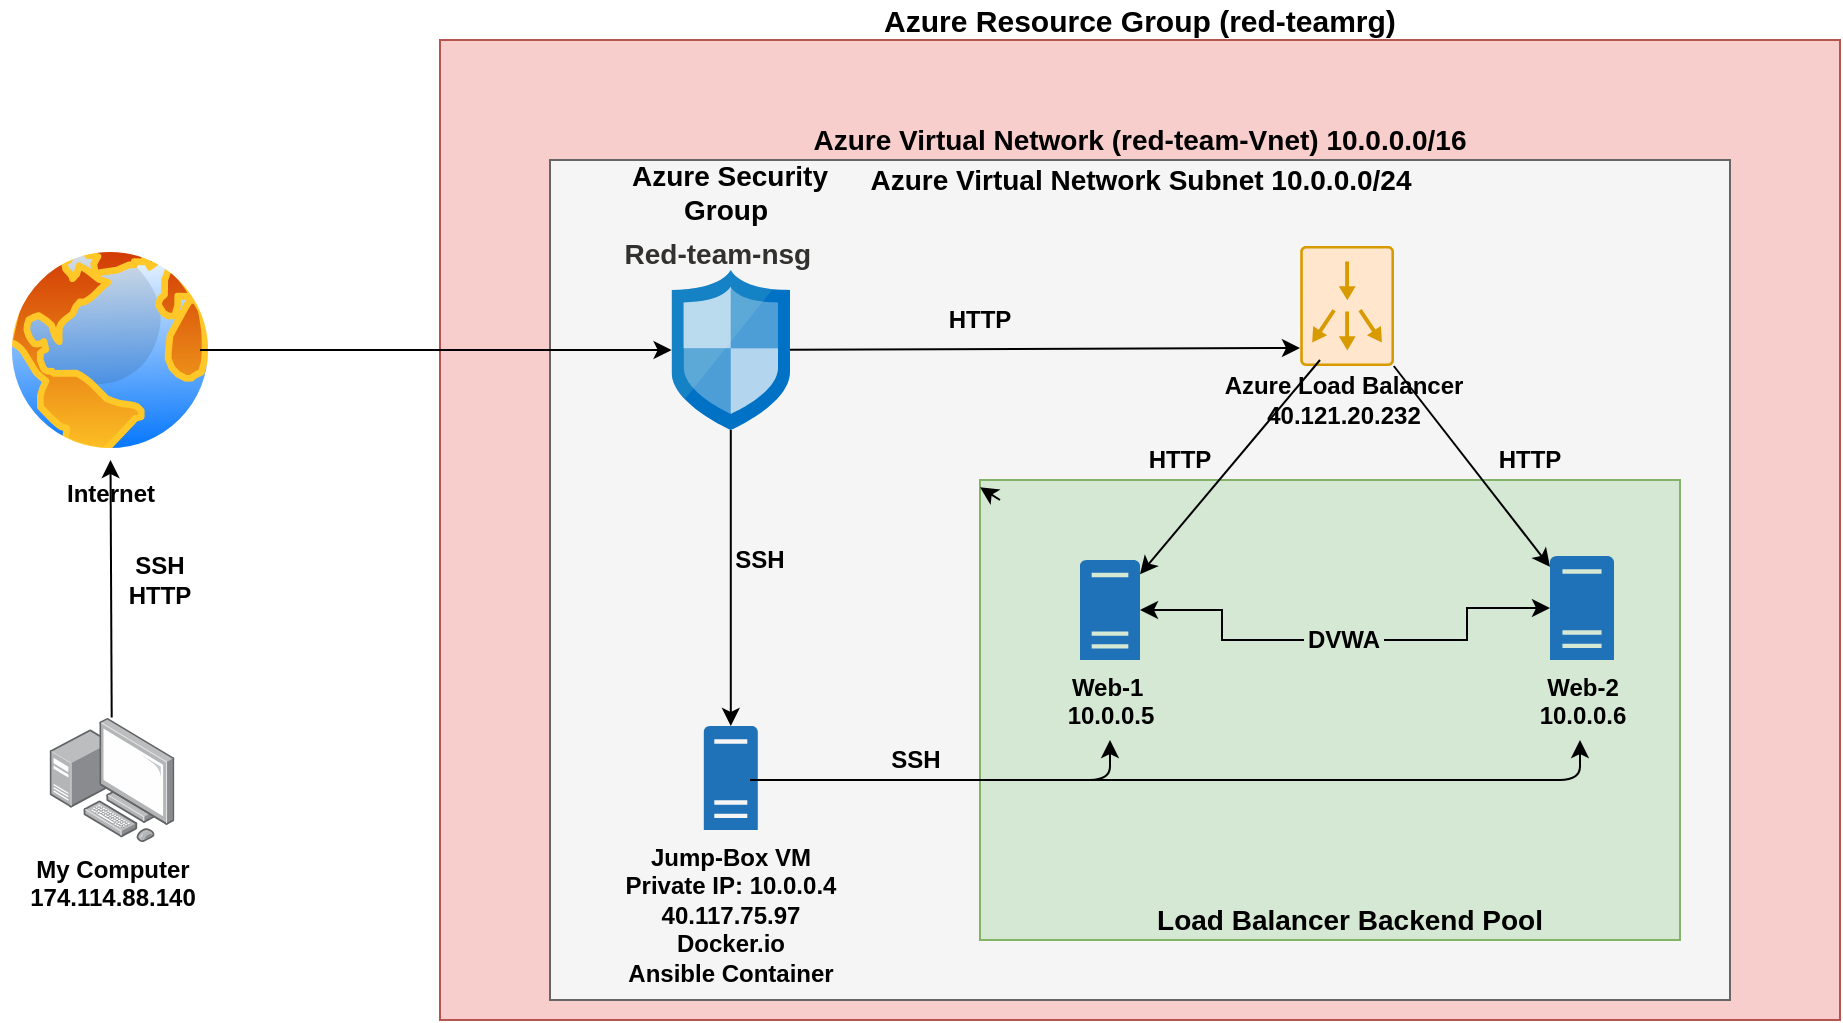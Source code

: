 <mxfile version="15.2.9" type="google"><diagram id="LjRnR12yVAyNSGhvjvhe" name="Page-1"><mxGraphModel dx="1038" dy="547" grid="1" gridSize="10" guides="1" tooltips="1" connect="1" arrows="1" fold="1" page="1" pageScale="1" pageWidth="850" pageHeight="1100" math="0" shadow="0"><root><mxCell id="0"/><mxCell id="1" parent="0"/><mxCell id="KXvWFOVTL0QMcG7DBJS6-1" value="&lt;b&gt;Internet&lt;/b&gt;" style="aspect=fixed;perimeter=ellipsePerimeter;html=1;align=center;shadow=0;dashed=0;spacingTop=3;image;image=img/lib/active_directory/internet_globe.svg;" parent="1" vertex="1"><mxGeometry x="10" y="170" width="110" height="110" as="geometry"/></mxCell><mxCell id="KXvWFOVTL0QMcG7DBJS6-4" value="" style="rounded=0;whiteSpace=wrap;html=1;fillColor=#f8cecc;strokeColor=#b85450;" parent="1" vertex="1"><mxGeometry x="230" y="70" width="700" height="490" as="geometry"/></mxCell><mxCell id="KXvWFOVTL0QMcG7DBJS6-11" value="&lt;font style=&quot;font-size: 15px&quot;&gt;&lt;b&gt;Azure Resource Group (red-teamrg)&lt;/b&gt;&lt;/font&gt;" style="text;html=1;strokeColor=none;fillColor=none;align=center;verticalAlign=middle;whiteSpace=wrap;rounded=0;" parent="1" vertex="1"><mxGeometry x="405" y="50" width="350" height="20" as="geometry"/></mxCell><mxCell id="KXvWFOVTL0QMcG7DBJS6-15" value="" style="rounded=0;html=1;whiteSpace=wrap;verticalAlign=bottom;horizontal=0;fillColor=#f5f5f5;strokeColor=#666666;fontColor=#333333;" parent="1" vertex="1"><mxGeometry x="285" y="130" width="590" height="420" as="geometry"/></mxCell><mxCell id="KXvWFOVTL0QMcG7DBJS6-17" value="&lt;span style=&quot;font-size: 14px&quot;&gt;&lt;b&gt;Azure Virtual Network (red-team-Vnet) 10.0.0.0/16&lt;/b&gt;&lt;/span&gt;" style="text;html=1;strokeColor=none;fillColor=none;align=center;verticalAlign=middle;whiteSpace=wrap;rounded=0;" parent="1" vertex="1"><mxGeometry x="360" y="110" width="440" height="20" as="geometry"/></mxCell><mxCell id="KXvWFOVTL0QMcG7DBJS6-18" value="&lt;b style=&quot;font-size: 14px&quot;&gt;Azure Virtual Network Subnet 10.0.0.0/24&lt;/b&gt;" style="text;html=1;strokeColor=none;fillColor=none;align=center;verticalAlign=middle;whiteSpace=wrap;rounded=0;" parent="1" vertex="1"><mxGeometry x="382.5" y="130" width="395" height="20" as="geometry"/></mxCell><mxCell id="KXvWFOVTL0QMcG7DBJS6-21" value="" style="sketch=0;aspect=fixed;html=1;points=[];align=center;image;fontSize=12;image=img/lib/mscae/Network_Security_Groups_Classic.svg;" parent="1" vertex="1"><mxGeometry x="345.8" y="185" width="59.2" height="80" as="geometry"/></mxCell><mxCell id="KXvWFOVTL0QMcG7DBJS6-24" value="&lt;font style=&quot;font-size: 14px&quot;&gt;&lt;b&gt;Azure Security Group&amp;nbsp;&lt;br&gt;&lt;/b&gt;&lt;/font&gt;&lt;h2 class=&quot;fxs-blade-title-titleText msportalfx-tooltip-overflow&quot; id=&quot;05550bdf-ea0c-4b39-89de-16d70bf6c182&quot; style=&quot;margin: 0px 16px 0px 0px ; overflow: hidden ; text-overflow: ellipsis ; line-height: 28px ; color: rgb(50 , 49 , 48) ; outline: none ; font-size: 14px&quot;&gt;&amp;nbsp;Red-team-nsg&lt;/h2&gt;" style="text;html=1;strokeColor=none;fillColor=none;align=center;verticalAlign=middle;whiteSpace=wrap;rounded=0;" parent="1" vertex="1"><mxGeometry x="303.3" y="150" width="144.2" height="20" as="geometry"/></mxCell><mxCell id="KXvWFOVTL0QMcG7DBJS6-25" value="&lt;b&gt;Jump-Box VM&lt;br&gt;Private IP: 10.0.0.4&lt;br&gt;40.117.75.97&lt;br&gt;Docker.io&lt;br&gt;Ansible Container&lt;br&gt;&lt;/b&gt;" style="sketch=0;pointerEvents=1;shadow=0;dashed=0;html=1;strokeColor=none;labelPosition=center;verticalLabelPosition=bottom;verticalAlign=top;outlineConnect=0;align=center;shape=mxgraph.office.servers.physical_host;fillColor=#2072B8;" parent="1" vertex="1"><mxGeometry x="361.9" y="413" width="27" height="52" as="geometry"/></mxCell><mxCell id="KXvWFOVTL0QMcG7DBJS6-26" value="" style="endArrow=classic;html=1;shadow=0;strokeColor=default;" parent="1" target="KXvWFOVTL0QMcG7DBJS6-21" edge="1"><mxGeometry relative="1" as="geometry"><mxPoint x="110" y="225" as="sourcePoint"/><mxPoint x="200" y="224.5" as="targetPoint"/></mxGeometry></mxCell><mxCell id="KXvWFOVTL0QMcG7DBJS6-28" value="" style="endArrow=classic;html=1;shadow=0;strokeColor=default;" parent="1" source="KXvWFOVTL0QMcG7DBJS6-21" target="KXvWFOVTL0QMcG7DBJS6-25" edge="1"><mxGeometry relative="1" as="geometry"><mxPoint x="361.9" y="290" as="sourcePoint"/><mxPoint x="521.9" y="290" as="targetPoint"/></mxGeometry></mxCell><mxCell id="KXvWFOVTL0QMcG7DBJS6-34" value="" style="rounded=0;whiteSpace=wrap;html=1;fillColor=#d5e8d4;strokeColor=#82b366;" parent="1" vertex="1"><mxGeometry x="500" y="290" width="350" height="230" as="geometry"/></mxCell><mxCell id="KXvWFOVTL0QMcG7DBJS6-35" value="&lt;b&gt;&lt;font style=&quot;font-size: 14px&quot;&gt;Load Balancer Backend Pool&lt;/font&gt;&lt;/b&gt;" style="text;html=1;strokeColor=none;fillColor=none;align=center;verticalAlign=middle;whiteSpace=wrap;rounded=0;" parent="1" vertex="1"><mxGeometry x="550" y="500" width="270" height="20" as="geometry"/></mxCell><mxCell id="KXvWFOVTL0QMcG7DBJS6-37" value="&lt;b style=&quot;font-size: 12px;&quot;&gt;Web-1&amp;nbsp;&lt;br style=&quot;font-size: 12px;&quot;&gt;10.0.0.5&lt;/b&gt;" style="sketch=0;pointerEvents=1;shadow=0;dashed=0;html=1;strokeColor=none;labelPosition=center;verticalLabelPosition=bottom;verticalAlign=top;outlineConnect=0;align=center;shape=mxgraph.office.servers.physical_host;fillColor=#2072B8;fontSize=12;" parent="1" vertex="1"><mxGeometry x="550" y="330" width="30" height="50" as="geometry"/></mxCell><mxCell id="KXvWFOVTL0QMcG7DBJS6-40" value="&lt;b&gt;Web-2&lt;br&gt;10.0.0.6&lt;/b&gt;" style="sketch=0;pointerEvents=1;shadow=0;dashed=0;html=1;strokeColor=none;labelPosition=center;verticalLabelPosition=bottom;verticalAlign=top;outlineConnect=0;align=center;shape=mxgraph.office.servers.physical_host;fillColor=#2072B8;fontSize=12;" parent="1" vertex="1"><mxGeometry x="785" y="328" width="32" height="52" as="geometry"/></mxCell><mxCell id="KXvWFOVTL0QMcG7DBJS6-44" value="" style="sketch=0;points=[[0.015,0.015,0],[0.985,0.015,0],[0.985,0.985,0],[0.015,0.985,0],[0.25,0,0],[0.5,0,0],[0.75,0,0],[1,0.25,0],[1,0.5,0],[1,0.75,0],[0.75,1,0],[0.5,1,0],[0.25,1,0],[0,0.75,0],[0,0.5,0],[0,0.25,0]];verticalLabelPosition=bottom;html=1;verticalAlign=top;aspect=fixed;align=center;pointerEvents=1;shape=mxgraph.cisco19.rect;prIcon=content_router;fillColor=#ffe6cc;strokeColor=#d79b00;fontSize=12;rotation=90;" parent="1" vertex="1"><mxGeometry x="653.56" y="179.56" width="60" height="46.88" as="geometry"/></mxCell><mxCell id="qxSMz_wl9owT1Wx5wgMg-1" value="&lt;b&gt;Azure Load Balancer&lt;br&gt;40.121.20.232&lt;/b&gt;" style="text;html=1;strokeColor=none;fillColor=none;align=center;verticalAlign=middle;whiteSpace=wrap;rounded=0;" vertex="1" parent="1"><mxGeometry x="618" y="240" width="128" height="20" as="geometry"/></mxCell><mxCell id="qxSMz_wl9owT1Wx5wgMg-11" value="" style="endArrow=classic;html=1;" edge="1" parent="1" source="KXvWFOVTL0QMcG7DBJS6-21"><mxGeometry relative="1" as="geometry"><mxPoint x="420" y="224.5" as="sourcePoint"/><mxPoint x="660" y="224" as="targetPoint"/></mxGeometry></mxCell><mxCell id="qxSMz_wl9owT1Wx5wgMg-13" value="" style="endArrow=classic;html=1;" edge="1" parent="1" target="KXvWFOVTL0QMcG7DBJS6-34"><mxGeometry width="50" height="50" relative="1" as="geometry"><mxPoint x="510" y="300" as="sourcePoint"/><mxPoint x="560" y="250" as="targetPoint"/></mxGeometry></mxCell><mxCell id="qxSMz_wl9owT1Wx5wgMg-14" value="" style="endArrow=classic;html=1;" edge="1" parent="1" target="KXvWFOVTL0QMcG7DBJS6-37"><mxGeometry width="50" height="50" relative="1" as="geometry"><mxPoint x="670" y="230" as="sourcePoint"/><mxPoint x="560" y="250" as="targetPoint"/></mxGeometry></mxCell><mxCell id="qxSMz_wl9owT1Wx5wgMg-16" value="" style="endArrow=classic;html=1;" edge="1" parent="1" source="KXvWFOVTL0QMcG7DBJS6-44" target="KXvWFOVTL0QMcG7DBJS6-40"><mxGeometry width="50" height="50" relative="1" as="geometry"><mxPoint x="510" y="300" as="sourcePoint"/><mxPoint x="560" y="250" as="targetPoint"/></mxGeometry></mxCell><mxCell id="qxSMz_wl9owT1Wx5wgMg-21" value="" style="edgeStyle=segmentEdgeStyle;endArrow=classic;html=1;" edge="1" parent="1"><mxGeometry width="50" height="50" relative="1" as="geometry"><mxPoint x="385" y="440" as="sourcePoint"/><mxPoint x="565" y="420" as="targetPoint"/></mxGeometry></mxCell><mxCell id="qxSMz_wl9owT1Wx5wgMg-23" value="" style="edgeStyle=segmentEdgeStyle;endArrow=classic;html=1;" edge="1" parent="1"><mxGeometry width="50" height="50" relative="1" as="geometry"><mxPoint x="540" y="440" as="sourcePoint"/><mxPoint x="800" y="420" as="targetPoint"/><Array as="points"><mxPoint x="800" y="440"/></Array></mxGeometry></mxCell><mxCell id="qxSMz_wl9owT1Wx5wgMg-25" value="&lt;b&gt;My Computer&lt;br&gt;174.114.88.140&lt;br&gt;&lt;/b&gt;" style="points=[];aspect=fixed;html=1;align=center;shadow=0;dashed=0;image;image=img/lib/allied_telesis/computer_and_terminals/Personal_Computer_with_Server.svg;" vertex="1" parent="1"><mxGeometry x="34.8" y="408.8" width="62.4" height="62.4" as="geometry"/></mxCell><mxCell id="qxSMz_wl9owT1Wx5wgMg-26" value="" style="endArrow=classic;html=1;" edge="1" parent="1" source="qxSMz_wl9owT1Wx5wgMg-25" target="KXvWFOVTL0QMcG7DBJS6-1"><mxGeometry width="50" height="50" relative="1" as="geometry"><mxPoint x="40" y="390" as="sourcePoint"/><mxPoint x="90" y="340" as="targetPoint"/></mxGeometry></mxCell><mxCell id="qxSMz_wl9owT1Wx5wgMg-27" value="&lt;b&gt;SSH&lt;br&gt;HTTP&lt;/b&gt;" style="text;html=1;strokeColor=none;fillColor=none;align=center;verticalAlign=middle;whiteSpace=wrap;rounded=0;" vertex="1" parent="1"><mxGeometry x="70" y="310" width="40" height="60" as="geometry"/></mxCell><mxCell id="qxSMz_wl9owT1Wx5wgMg-28" value="&lt;b&gt;HTTP&lt;/b&gt;" style="text;html=1;strokeColor=none;fillColor=none;align=center;verticalAlign=middle;whiteSpace=wrap;rounded=0;" vertex="1" parent="1"><mxGeometry x="480" y="200" width="40" height="20" as="geometry"/></mxCell><mxCell id="qxSMz_wl9owT1Wx5wgMg-29" value="&lt;b&gt;SSH&lt;/b&gt;" style="text;html=1;strokeColor=none;fillColor=none;align=center;verticalAlign=middle;whiteSpace=wrap;rounded=0;" vertex="1" parent="1"><mxGeometry x="370" y="320" width="40" height="20" as="geometry"/></mxCell><mxCell id="qxSMz_wl9owT1Wx5wgMg-30" value="&lt;b&gt;SSH&lt;/b&gt;" style="text;html=1;strokeColor=none;fillColor=none;align=center;verticalAlign=middle;whiteSpace=wrap;rounded=0;" vertex="1" parent="1"><mxGeometry x="447.5" y="420" width="40" height="20" as="geometry"/></mxCell><mxCell id="qxSMz_wl9owT1Wx5wgMg-33" value="" style="edgeStyle=orthogonalEdgeStyle;rounded=0;orthogonalLoop=1;jettySize=auto;html=1;" edge="1" parent="1" source="qxSMz_wl9owT1Wx5wgMg-31" target="KXvWFOVTL0QMcG7DBJS6-40"><mxGeometry relative="1" as="geometry"/></mxCell><mxCell id="qxSMz_wl9owT1Wx5wgMg-34" value="" style="edgeStyle=orthogonalEdgeStyle;rounded=0;orthogonalLoop=1;jettySize=auto;html=1;" edge="1" parent="1" source="qxSMz_wl9owT1Wx5wgMg-31" target="KXvWFOVTL0QMcG7DBJS6-37"><mxGeometry relative="1" as="geometry"/></mxCell><mxCell id="qxSMz_wl9owT1Wx5wgMg-31" value="&lt;b&gt;DVWA&lt;/b&gt;" style="text;html=1;strokeColor=none;fillColor=none;align=center;verticalAlign=middle;whiteSpace=wrap;rounded=0;" vertex="1" parent="1"><mxGeometry x="662" y="360" width="40" height="20" as="geometry"/></mxCell><mxCell id="qxSMz_wl9owT1Wx5wgMg-35" value="&lt;b&gt;HTTP&lt;/b&gt;" style="text;html=1;strokeColor=none;fillColor=none;align=center;verticalAlign=middle;whiteSpace=wrap;rounded=0;" vertex="1" parent="1"><mxGeometry x="580" y="270" width="40" height="20" as="geometry"/></mxCell><mxCell id="qxSMz_wl9owT1Wx5wgMg-36" value="&lt;b&gt;HTTP&lt;/b&gt;" style="text;html=1;strokeColor=none;fillColor=none;align=center;verticalAlign=middle;whiteSpace=wrap;rounded=0;" vertex="1" parent="1"><mxGeometry x="755" y="270" width="40" height="20" as="geometry"/></mxCell></root></mxGraphModel></diagram></mxfile>